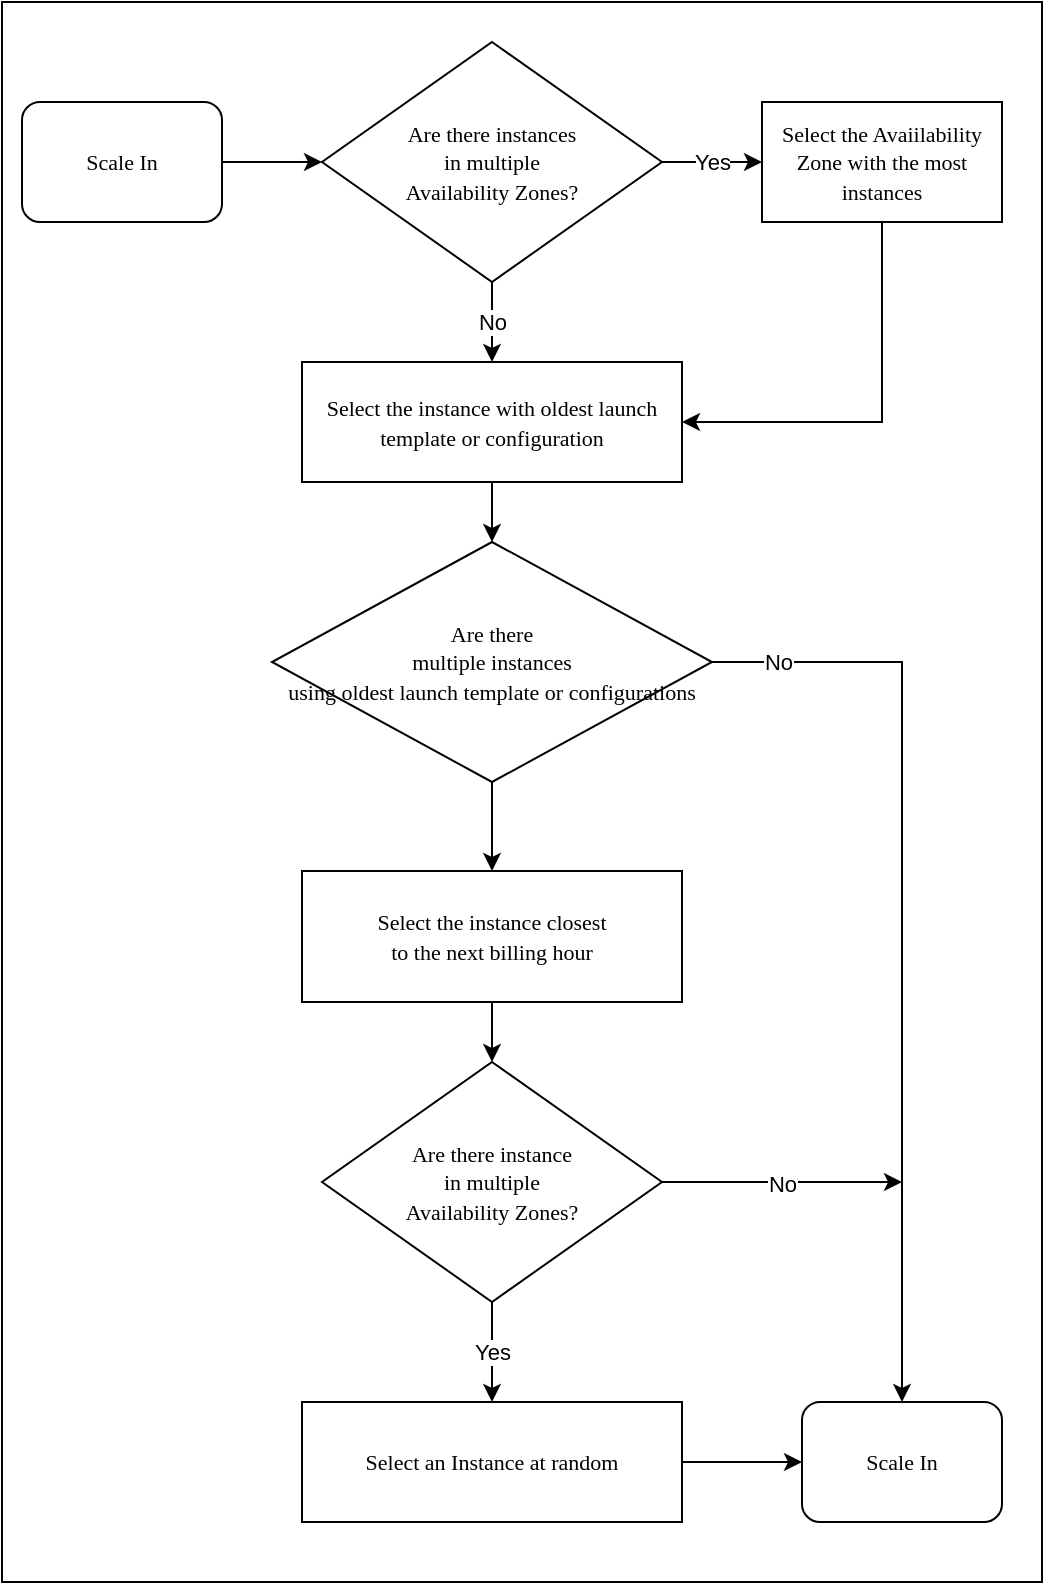 <mxfile version="17.1.3" type="github">
  <diagram id="GAfN7kdgt1OOZRtxo3mX" name="Page-1">
    <mxGraphModel dx="2066" dy="1079" grid="1" gridSize="10" guides="1" tooltips="1" connect="1" arrows="1" fold="1" page="1" pageScale="1" pageWidth="827" pageHeight="1169" math="0" shadow="0">
      <root>
        <mxCell id="0" />
        <mxCell id="1" parent="0" />
        <mxCell id="t6m5xiCAaRr9nvl1XE3a-1" value="" style="rounded=0;whiteSpace=wrap;html=1;" vertex="1" parent="1">
          <mxGeometry x="90" y="90" width="520" height="790" as="geometry" />
        </mxCell>
        <mxCell id="t6m5xiCAaRr9nvl1XE3a-13" value="Yes" style="edgeStyle=orthogonalEdgeStyle;rounded=0;orthogonalLoop=1;jettySize=auto;html=1;entryX=0;entryY=0.5;entryDx=0;entryDy=0;" edge="1" parent="1" source="t6m5xiCAaRr9nvl1XE3a-2" target="t6m5xiCAaRr9nvl1XE3a-6">
          <mxGeometry relative="1" as="geometry">
            <Array as="points">
              <mxPoint x="440" y="170" />
              <mxPoint x="440" y="170" />
            </Array>
          </mxGeometry>
        </mxCell>
        <mxCell id="t6m5xiCAaRr9nvl1XE3a-14" value="No" style="edgeStyle=orthogonalEdgeStyle;rounded=0;orthogonalLoop=1;jettySize=auto;html=1;entryX=0.5;entryY=0;entryDx=0;entryDy=0;" edge="1" parent="1" source="t6m5xiCAaRr9nvl1XE3a-2" target="t6m5xiCAaRr9nvl1XE3a-8">
          <mxGeometry relative="1" as="geometry" />
        </mxCell>
        <mxCell id="t6m5xiCAaRr9nvl1XE3a-2" value="&lt;font face=&quot;Verdana&quot; style=&quot;font-size: 11px&quot;&gt;Are there instances&lt;br&gt;in multiple &lt;br&gt;Availability Zones?&lt;/font&gt;" style="rhombus;whiteSpace=wrap;html=1;" vertex="1" parent="1">
          <mxGeometry x="250" y="110" width="170" height="120" as="geometry" />
        </mxCell>
        <mxCell id="t6m5xiCAaRr9nvl1XE3a-5" style="edgeStyle=orthogonalEdgeStyle;rounded=0;orthogonalLoop=1;jettySize=auto;html=1;entryX=0;entryY=0.5;entryDx=0;entryDy=0;" edge="1" parent="1" source="t6m5xiCAaRr9nvl1XE3a-3" target="t6m5xiCAaRr9nvl1XE3a-2">
          <mxGeometry relative="1" as="geometry" />
        </mxCell>
        <mxCell id="t6m5xiCAaRr9nvl1XE3a-3" value="&lt;font face=&quot;Verdana&quot; style=&quot;font-size: 11px&quot;&gt;Scale In&lt;/font&gt;" style="rounded=1;whiteSpace=wrap;html=1;" vertex="1" parent="1">
          <mxGeometry x="100" y="140" width="100" height="60" as="geometry" />
        </mxCell>
        <mxCell id="t6m5xiCAaRr9nvl1XE3a-25" style="edgeStyle=orthogonalEdgeStyle;rounded=0;orthogonalLoop=1;jettySize=auto;html=1;entryX=1;entryY=0.5;entryDx=0;entryDy=0;" edge="1" parent="1" source="t6m5xiCAaRr9nvl1XE3a-6" target="t6m5xiCAaRr9nvl1XE3a-8">
          <mxGeometry relative="1" as="geometry">
            <Array as="points">
              <mxPoint x="530" y="300" />
            </Array>
          </mxGeometry>
        </mxCell>
        <mxCell id="t6m5xiCAaRr9nvl1XE3a-6" value="&lt;font face=&quot;Verdana&quot; style=&quot;font-size: 11px&quot;&gt;Select the Avaiilability Zone with the most instances&lt;/font&gt;" style="rounded=0;whiteSpace=wrap;html=1;" vertex="1" parent="1">
          <mxGeometry x="470" y="140" width="120" height="60" as="geometry" />
        </mxCell>
        <mxCell id="t6m5xiCAaRr9nvl1XE3a-19" style="edgeStyle=orthogonalEdgeStyle;rounded=0;orthogonalLoop=1;jettySize=auto;html=1;" edge="1" parent="1" source="t6m5xiCAaRr9nvl1XE3a-7" target="t6m5xiCAaRr9nvl1XE3a-12">
          <mxGeometry relative="1" as="geometry" />
        </mxCell>
        <mxCell id="t6m5xiCAaRr9nvl1XE3a-22" value="No" style="edgeLabel;html=1;align=center;verticalAlign=middle;resizable=0;points=[];" vertex="1" connectable="0" parent="t6m5xiCAaRr9nvl1XE3a-19">
          <mxGeometry x="-0.857" relative="1" as="geometry">
            <mxPoint as="offset" />
          </mxGeometry>
        </mxCell>
        <mxCell id="t6m5xiCAaRr9nvl1XE3a-29" style="edgeStyle=orthogonalEdgeStyle;rounded=0;orthogonalLoop=1;jettySize=auto;html=1;entryX=0.5;entryY=0;entryDx=0;entryDy=0;" edge="1" parent="1" source="t6m5xiCAaRr9nvl1XE3a-7" target="t6m5xiCAaRr9nvl1XE3a-9">
          <mxGeometry relative="1" as="geometry" />
        </mxCell>
        <mxCell id="t6m5xiCAaRr9nvl1XE3a-7" value="&lt;font face=&quot;Verdana&quot; style=&quot;font-size: 11px&quot;&gt;Are there&lt;br&gt;multiple instances&lt;br&gt;using oldest launch template or configurations&lt;/font&gt;" style="rhombus;whiteSpace=wrap;html=1;" vertex="1" parent="1">
          <mxGeometry x="225" y="360" width="220" height="120" as="geometry" />
        </mxCell>
        <mxCell id="t6m5xiCAaRr9nvl1XE3a-15" style="edgeStyle=orthogonalEdgeStyle;rounded=0;orthogonalLoop=1;jettySize=auto;html=1;entryX=0.5;entryY=0;entryDx=0;entryDy=0;" edge="1" parent="1" source="t6m5xiCAaRr9nvl1XE3a-8" target="t6m5xiCAaRr9nvl1XE3a-7">
          <mxGeometry relative="1" as="geometry" />
        </mxCell>
        <mxCell id="t6m5xiCAaRr9nvl1XE3a-8" value="&lt;font face=&quot;Verdana&quot; style=&quot;font-size: 11px&quot;&gt;Select the instance with oldest launch template or configuration&lt;/font&gt;" style="rounded=0;whiteSpace=wrap;html=1;" vertex="1" parent="1">
          <mxGeometry x="240" y="270" width="190" height="60" as="geometry" />
        </mxCell>
        <mxCell id="t6m5xiCAaRr9nvl1XE3a-28" style="edgeStyle=orthogonalEdgeStyle;rounded=0;orthogonalLoop=1;jettySize=auto;html=1;entryX=0.5;entryY=0;entryDx=0;entryDy=0;" edge="1" parent="1" source="t6m5xiCAaRr9nvl1XE3a-9" target="t6m5xiCAaRr9nvl1XE3a-10">
          <mxGeometry relative="1" as="geometry" />
        </mxCell>
        <mxCell id="t6m5xiCAaRr9nvl1XE3a-9" value="&lt;font face=&quot;Verdana&quot; style=&quot;font-size: 11px&quot;&gt;Select the instance closest&lt;br&gt;to the next billing hour&lt;/font&gt;" style="rounded=0;whiteSpace=wrap;html=1;" vertex="1" parent="1">
          <mxGeometry x="240" y="524.5" width="190" height="65.5" as="geometry" />
        </mxCell>
        <mxCell id="t6m5xiCAaRr9nvl1XE3a-18" value="Yes" style="edgeStyle=orthogonalEdgeStyle;rounded=0;orthogonalLoop=1;jettySize=auto;html=1;entryX=0.5;entryY=0;entryDx=0;entryDy=0;" edge="1" parent="1" source="t6m5xiCAaRr9nvl1XE3a-10" target="t6m5xiCAaRr9nvl1XE3a-11">
          <mxGeometry relative="1" as="geometry" />
        </mxCell>
        <mxCell id="t6m5xiCAaRr9nvl1XE3a-21" value="No" style="edgeStyle=orthogonalEdgeStyle;rounded=0;orthogonalLoop=1;jettySize=auto;html=1;" edge="1" parent="1" source="t6m5xiCAaRr9nvl1XE3a-10">
          <mxGeometry relative="1" as="geometry">
            <mxPoint x="540" y="680" as="targetPoint" />
          </mxGeometry>
        </mxCell>
        <mxCell id="t6m5xiCAaRr9nvl1XE3a-10" value="&lt;font face=&quot;Verdana&quot; style=&quot;font-size: 11px&quot;&gt;Are there instance &lt;br&gt;in multiple &lt;br&gt;Availability Zones?&lt;/font&gt;" style="rhombus;whiteSpace=wrap;html=1;" vertex="1" parent="1">
          <mxGeometry x="250" y="620" width="170" height="120" as="geometry" />
        </mxCell>
        <mxCell id="t6m5xiCAaRr9nvl1XE3a-24" style="edgeStyle=orthogonalEdgeStyle;rounded=0;orthogonalLoop=1;jettySize=auto;html=1;entryX=0;entryY=0.5;entryDx=0;entryDy=0;" edge="1" parent="1" source="t6m5xiCAaRr9nvl1XE3a-11" target="t6m5xiCAaRr9nvl1XE3a-12">
          <mxGeometry relative="1" as="geometry" />
        </mxCell>
        <mxCell id="t6m5xiCAaRr9nvl1XE3a-11" value="&lt;font face=&quot;Verdana&quot; style=&quot;font-size: 11px&quot;&gt;Select an Instance at random&lt;/font&gt;" style="rounded=0;whiteSpace=wrap;html=1;" vertex="1" parent="1">
          <mxGeometry x="240" y="790" width="190" height="60" as="geometry" />
        </mxCell>
        <mxCell id="t6m5xiCAaRr9nvl1XE3a-12" value="&lt;font face=&quot;Verdana&quot; style=&quot;font-size: 11px&quot;&gt;Scale In&lt;/font&gt;" style="rounded=1;whiteSpace=wrap;html=1;" vertex="1" parent="1">
          <mxGeometry x="490" y="790" width="100" height="60" as="geometry" />
        </mxCell>
      </root>
    </mxGraphModel>
  </diagram>
</mxfile>
